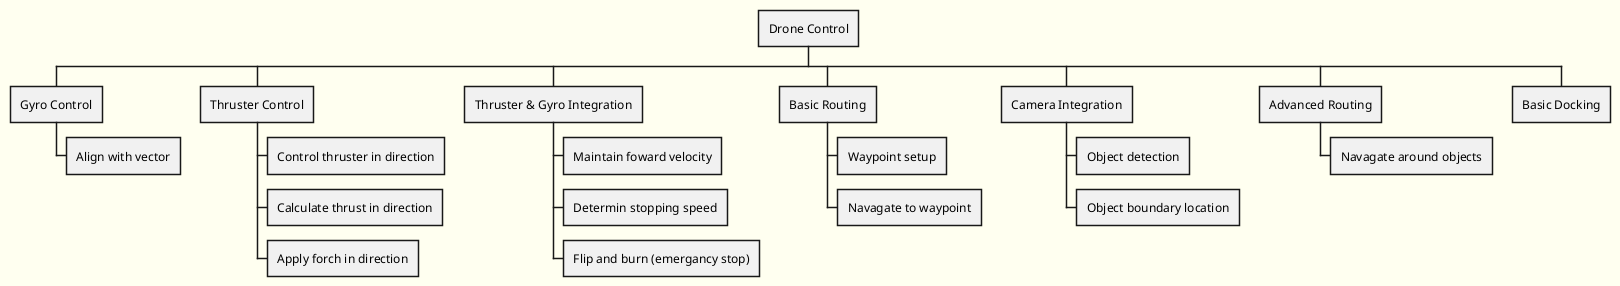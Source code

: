 @startwbs
skinparam backgroundColor ivory

+ Drone Control
 + Gyro Control
  + Align with vector
 + Thruster Control
  + Control thruster in direction
  + Calculate thrust in direction
  + Apply forch in direction
 + Thruster & Gyro Integration
  + Maintain foward velocity
  + Determin stopping speed
  + Flip and burn (emergancy stop)
 + Basic Routing
  + Waypoint setup
  + Navagate to waypoint
 + Camera Integration
  + Object detection
  + Object boundary location
 + Advanced Routing
  + Navagate around objects
 + Basic Docking
@endwbs
